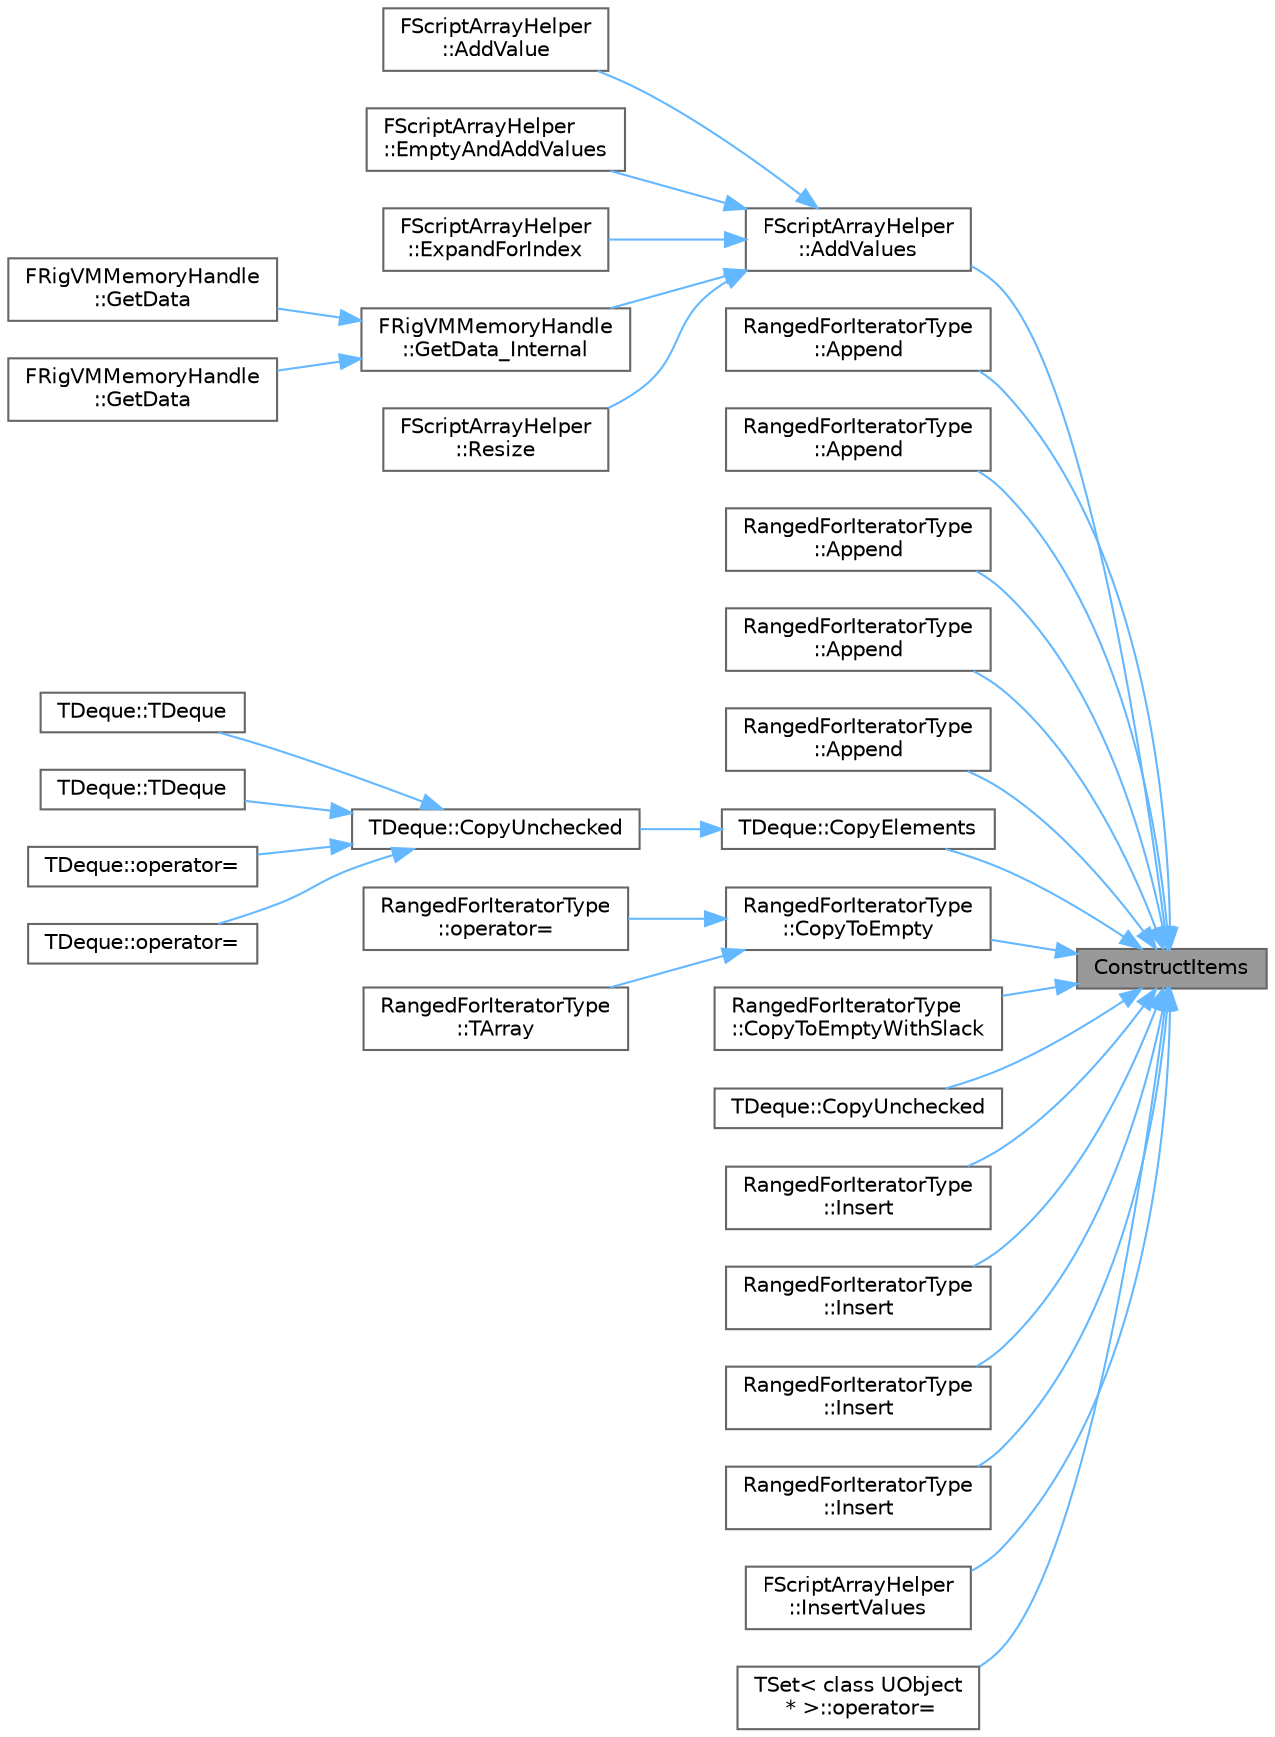 digraph "ConstructItems"
{
 // INTERACTIVE_SVG=YES
 // LATEX_PDF_SIZE
  bgcolor="transparent";
  edge [fontname=Helvetica,fontsize=10,labelfontname=Helvetica,labelfontsize=10];
  node [fontname=Helvetica,fontsize=10,shape=box,height=0.2,width=0.4];
  rankdir="RL";
  Node1 [id="Node000001",label="ConstructItems",height=0.2,width=0.4,color="gray40", fillcolor="grey60", style="filled", fontcolor="black",tooltip="Constructs a range of items into memory from a set of arguments."];
  Node1 -> Node2 [id="edge1_Node000001_Node000002",dir="back",color="steelblue1",style="solid",tooltip=" "];
  Node2 [id="Node000002",label="FScriptArrayHelper\l::AddValues",height=0.2,width=0.4,color="grey40", fillcolor="white", style="filled",URL="$dc/d07/classFScriptArrayHelper.html#a77580e7a63f703d99fb15f13bb014136",tooltip="Add blank, constructed values to the end of the array."];
  Node2 -> Node3 [id="edge2_Node000002_Node000003",dir="back",color="steelblue1",style="solid",tooltip=" "];
  Node3 [id="Node000003",label="FScriptArrayHelper\l::AddValue",height=0.2,width=0.4,color="grey40", fillcolor="white", style="filled",URL="$dc/d07/classFScriptArrayHelper.html#a160b8b0e922fb0f78bf4d1bb2d2a235d",tooltip="Add a blank, constructed values to the end of the array."];
  Node2 -> Node4 [id="edge3_Node000002_Node000004",dir="back",color="steelblue1",style="solid",tooltip=" "];
  Node4 [id="Node000004",label="FScriptArrayHelper\l::EmptyAndAddValues",height=0.2,width=0.4,color="grey40", fillcolor="white", style="filled",URL="$dc/d07/classFScriptArrayHelper.html#a80c0f2dfcc3ee1ae3ea842c5d189a107",tooltip="Empty the array, then add blank, constructed values to a given size."];
  Node2 -> Node5 [id="edge4_Node000002_Node000005",dir="back",color="steelblue1",style="solid",tooltip=" "];
  Node5 [id="Node000005",label="FScriptArrayHelper\l::ExpandForIndex",height=0.2,width=0.4,color="grey40", fillcolor="white", style="filled",URL="$dc/d07/classFScriptArrayHelper.html#a7a6375b8ebdf884c5309d1d2d2bdd6a8",tooltip="Expand the array, if needed, so that the given index is valid."];
  Node2 -> Node6 [id="edge5_Node000002_Node000006",dir="back",color="steelblue1",style="solid",tooltip=" "];
  Node6 [id="Node000006",label="FRigVMMemoryHandle\l::GetData_Internal",height=0.2,width=0.4,color="grey40", fillcolor="white", style="filled",URL="$d9/d9c/structFRigVMMemoryHandle.html#af1080340a7fe2786608504c9a97a2732",tooltip=" "];
  Node6 -> Node7 [id="edge6_Node000006_Node000007",dir="back",color="steelblue1",style="solid",tooltip=" "];
  Node7 [id="Node000007",label="FRigVMMemoryHandle\l::GetData",height=0.2,width=0.4,color="grey40", fillcolor="white", style="filled",URL="$d9/d9c/structFRigVMMemoryHandle.html#a9a7cfefd3cf380a317dae8594d154fdd",tooltip="Returns the cached pointer stored within the handle."];
  Node6 -> Node8 [id="edge7_Node000006_Node000008",dir="back",color="steelblue1",style="solid",tooltip=" "];
  Node8 [id="Node000008",label="FRigVMMemoryHandle\l::GetData",height=0.2,width=0.4,color="grey40", fillcolor="white", style="filled",URL="$d9/d9c/structFRigVMMemoryHandle.html#a83abe17eca265b0f6890f60053c4702d",tooltip="Computes the data if necessary and returns the cached pointer stored within the handle."];
  Node2 -> Node9 [id="edge8_Node000002_Node000009",dir="back",color="steelblue1",style="solid",tooltip=" "];
  Node9 [id="Node000009",label="FScriptArrayHelper\l::Resize",height=0.2,width=0.4,color="grey40", fillcolor="white", style="filled",URL="$dc/d07/classFScriptArrayHelper.html#ae4204c1e1bc165ccdb514db07156a7a3",tooltip="Add or remove elements to set the array to a given size."];
  Node1 -> Node10 [id="edge9_Node000001_Node000010",dir="back",color="steelblue1",style="solid",tooltip=" "];
  Node10 [id="Node000010",label="RangedForIteratorType\l::Append",height=0.2,width=0.4,color="grey40", fillcolor="white", style="filled",URL="$d4/d52/classTArray.html#aca8c9b63a9b42cd600b75780b6fbaff7",tooltip=" "];
  Node1 -> Node11 [id="edge10_Node000001_Node000011",dir="back",color="steelblue1",style="solid",tooltip=" "];
  Node11 [id="Node000011",label="RangedForIteratorType\l::Append",height=0.2,width=0.4,color="grey40", fillcolor="white", style="filled",URL="$d4/d52/classTArray.html#a74ede47cac56b1d41830719f29a4882d",tooltip=" "];
  Node1 -> Node12 [id="edge11_Node000001_Node000012",dir="back",color="steelblue1",style="solid",tooltip=" "];
  Node12 [id="Node000012",label="RangedForIteratorType\l::Append",height=0.2,width=0.4,color="grey40", fillcolor="white", style="filled",URL="$d4/d52/classTArray.html#a933a761006c793fa6115a5be51eafb59",tooltip=" "];
  Node1 -> Node13 [id="edge12_Node000001_Node000013",dir="back",color="steelblue1",style="solid",tooltip=" "];
  Node13 [id="Node000013",label="RangedForIteratorType\l::Append",height=0.2,width=0.4,color="grey40", fillcolor="white", style="filled",URL="$d4/d52/classTArray.html#a675414f4e9d87dd39a4723dfdea6fe97",tooltip=" "];
  Node1 -> Node14 [id="edge13_Node000001_Node000014",dir="back",color="steelblue1",style="solid",tooltip=" "];
  Node14 [id="Node000014",label="RangedForIteratorType\l::Append",height=0.2,width=0.4,color="grey40", fillcolor="white", style="filled",URL="$d4/d52/classTArray.html#a45717c5236ca8fd409d2559171f2722c",tooltip=" "];
  Node1 -> Node15 [id="edge14_Node000001_Node000015",dir="back",color="steelblue1",style="solid",tooltip=" "];
  Node15 [id="Node000015",label="TDeque::CopyElements",height=0.2,width=0.4,color="grey40", fillcolor="white", style="filled",URL="$dd/df8/classTDeque.html#ae034f42a4621b2e56ac550168e16ea34",tooltip=" "];
  Node15 -> Node16 [id="edge15_Node000015_Node000016",dir="back",color="steelblue1",style="solid",tooltip=" "];
  Node16 [id="Node000016",label="TDeque::CopyUnchecked",height=0.2,width=0.4,color="grey40", fillcolor="white", style="filled",URL="$dd/df8/classTDeque.html#a82bcbd0e06f1f69fa0e5d2dcf9670307",tooltip=" "];
  Node16 -> Node17 [id="edge16_Node000016_Node000017",dir="back",color="steelblue1",style="solid",tooltip=" "];
  Node17 [id="Node000017",label="TDeque::TDeque",height=0.2,width=0.4,color="grey40", fillcolor="white", style="filled",URL="$dd/df8/classTDeque.html#a9f3867ffaf4f49edb2b73441462882f3",tooltip=" "];
  Node16 -> Node18 [id="edge17_Node000016_Node000018",dir="back",color="steelblue1",style="solid",tooltip=" "];
  Node18 [id="Node000018",label="TDeque::TDeque",height=0.2,width=0.4,color="grey40", fillcolor="white", style="filled",URL="$dd/df8/classTDeque.html#a9c7d2fe173fb917be64f511eed8544b2",tooltip=" "];
  Node16 -> Node19 [id="edge18_Node000016_Node000019",dir="back",color="steelblue1",style="solid",tooltip=" "];
  Node19 [id="Node000019",label="TDeque::operator=",height=0.2,width=0.4,color="grey40", fillcolor="white", style="filled",URL="$dd/df8/classTDeque.html#a7d7199aba3f8faaf23c6f4e44a17843d",tooltip=" "];
  Node16 -> Node20 [id="edge19_Node000016_Node000020",dir="back",color="steelblue1",style="solid",tooltip=" "];
  Node20 [id="Node000020",label="TDeque::operator=",height=0.2,width=0.4,color="grey40", fillcolor="white", style="filled",URL="$dd/df8/classTDeque.html#a52776dce55496d069e46df99d05d0947",tooltip=" "];
  Node1 -> Node21 [id="edge20_Node000001_Node000021",dir="back",color="steelblue1",style="solid",tooltip=" "];
  Node21 [id="Node000021",label="RangedForIteratorType\l::CopyToEmpty",height=0.2,width=0.4,color="grey40", fillcolor="white", style="filled",URL="$d4/d52/classTArray.html#a6629a8de3a8abbd6db7be9ec04b73eac",tooltip=" "];
  Node21 -> Node22 [id="edge21_Node000021_Node000022",dir="back",color="steelblue1",style="solid",tooltip=" "];
  Node22 [id="Node000022",label="RangedForIteratorType\l::operator=",height=0.2,width=0.4,color="grey40", fillcolor="white", style="filled",URL="$d4/d52/classTArray.html#a0ea19f3559915a2314076b93ec39fea5",tooltip=" "];
  Node21 -> Node23 [id="edge22_Node000021_Node000023",dir="back",color="steelblue1",style="solid",tooltip=" "];
  Node23 [id="Node000023",label="RangedForIteratorType\l::TArray",height=0.2,width=0.4,color="grey40", fillcolor="white", style="filled",URL="$d4/d52/classTArray.html#a513e4b5e9e134758b6728bde388325de",tooltip=" "];
  Node1 -> Node24 [id="edge23_Node000001_Node000024",dir="back",color="steelblue1",style="solid",tooltip=" "];
  Node24 [id="Node000024",label="RangedForIteratorType\l::CopyToEmptyWithSlack",height=0.2,width=0.4,color="grey40", fillcolor="white", style="filled",URL="$d4/d52/classTArray.html#acb026d70b43815968d0e3e07fde96240",tooltip=" "];
  Node1 -> Node25 [id="edge24_Node000001_Node000025",dir="back",color="steelblue1",style="solid",tooltip=" "];
  Node25 [id="Node000025",label="TDeque::CopyUnchecked",height=0.2,width=0.4,color="grey40", fillcolor="white", style="filled",URL="$dd/df8/classTDeque.html#a42493c92fbee3ee4fb62cb65f500ea71",tooltip=" "];
  Node1 -> Node26 [id="edge25_Node000001_Node000026",dir="back",color="steelblue1",style="solid",tooltip=" "];
  Node26 [id="Node000026",label="RangedForIteratorType\l::Insert",height=0.2,width=0.4,color="grey40", fillcolor="white", style="filled",URL="$d4/d52/classTArray.html#af4e7fd6fffcc85bf9f033ecea84e45cd",tooltip=" "];
  Node1 -> Node27 [id="edge26_Node000001_Node000027",dir="back",color="steelblue1",style="solid",tooltip=" "];
  Node27 [id="Node000027",label="RangedForIteratorType\l::Insert",height=0.2,width=0.4,color="grey40", fillcolor="white", style="filled",URL="$d4/d52/classTArray.html#afcf3286aa2cf739b0968f64988648511",tooltip=" "];
  Node1 -> Node28 [id="edge27_Node000001_Node000028",dir="back",color="steelblue1",style="solid",tooltip=" "];
  Node28 [id="Node000028",label="RangedForIteratorType\l::Insert",height=0.2,width=0.4,color="grey40", fillcolor="white", style="filled",URL="$d4/d52/classTArray.html#ae7e457a56f5c6080257b3197929606ad",tooltip=" "];
  Node1 -> Node29 [id="edge28_Node000001_Node000029",dir="back",color="steelblue1",style="solid",tooltip=" "];
  Node29 [id="Node000029",label="RangedForIteratorType\l::Insert",height=0.2,width=0.4,color="grey40", fillcolor="white", style="filled",URL="$d4/d52/classTArray.html#ae13e9368bed0c878a7ef9f49d7748685",tooltip=" "];
  Node1 -> Node30 [id="edge29_Node000001_Node000030",dir="back",color="steelblue1",style="solid",tooltip=" "];
  Node30 [id="Node000030",label="FScriptArrayHelper\l::InsertValues",height=0.2,width=0.4,color="grey40", fillcolor="white", style="filled",URL="$dc/d07/classFScriptArrayHelper.html#a80c70134a89598f97ac6d33dcaf831e4",tooltip="Insert blank, constructed values into the array."];
  Node1 -> Node31 [id="edge30_Node000001_Node000031",dir="back",color="steelblue1",style="solid",tooltip=" "];
  Node31 [id="Node000031",label="TSet\< class UObject\l * \>::operator=",height=0.2,width=0.4,color="grey40", fillcolor="white", style="filled",URL="$d5/d15/classTSet.html#a80ca1d1b3e871429cb9f1d35159c9b96",tooltip=" "];
}

